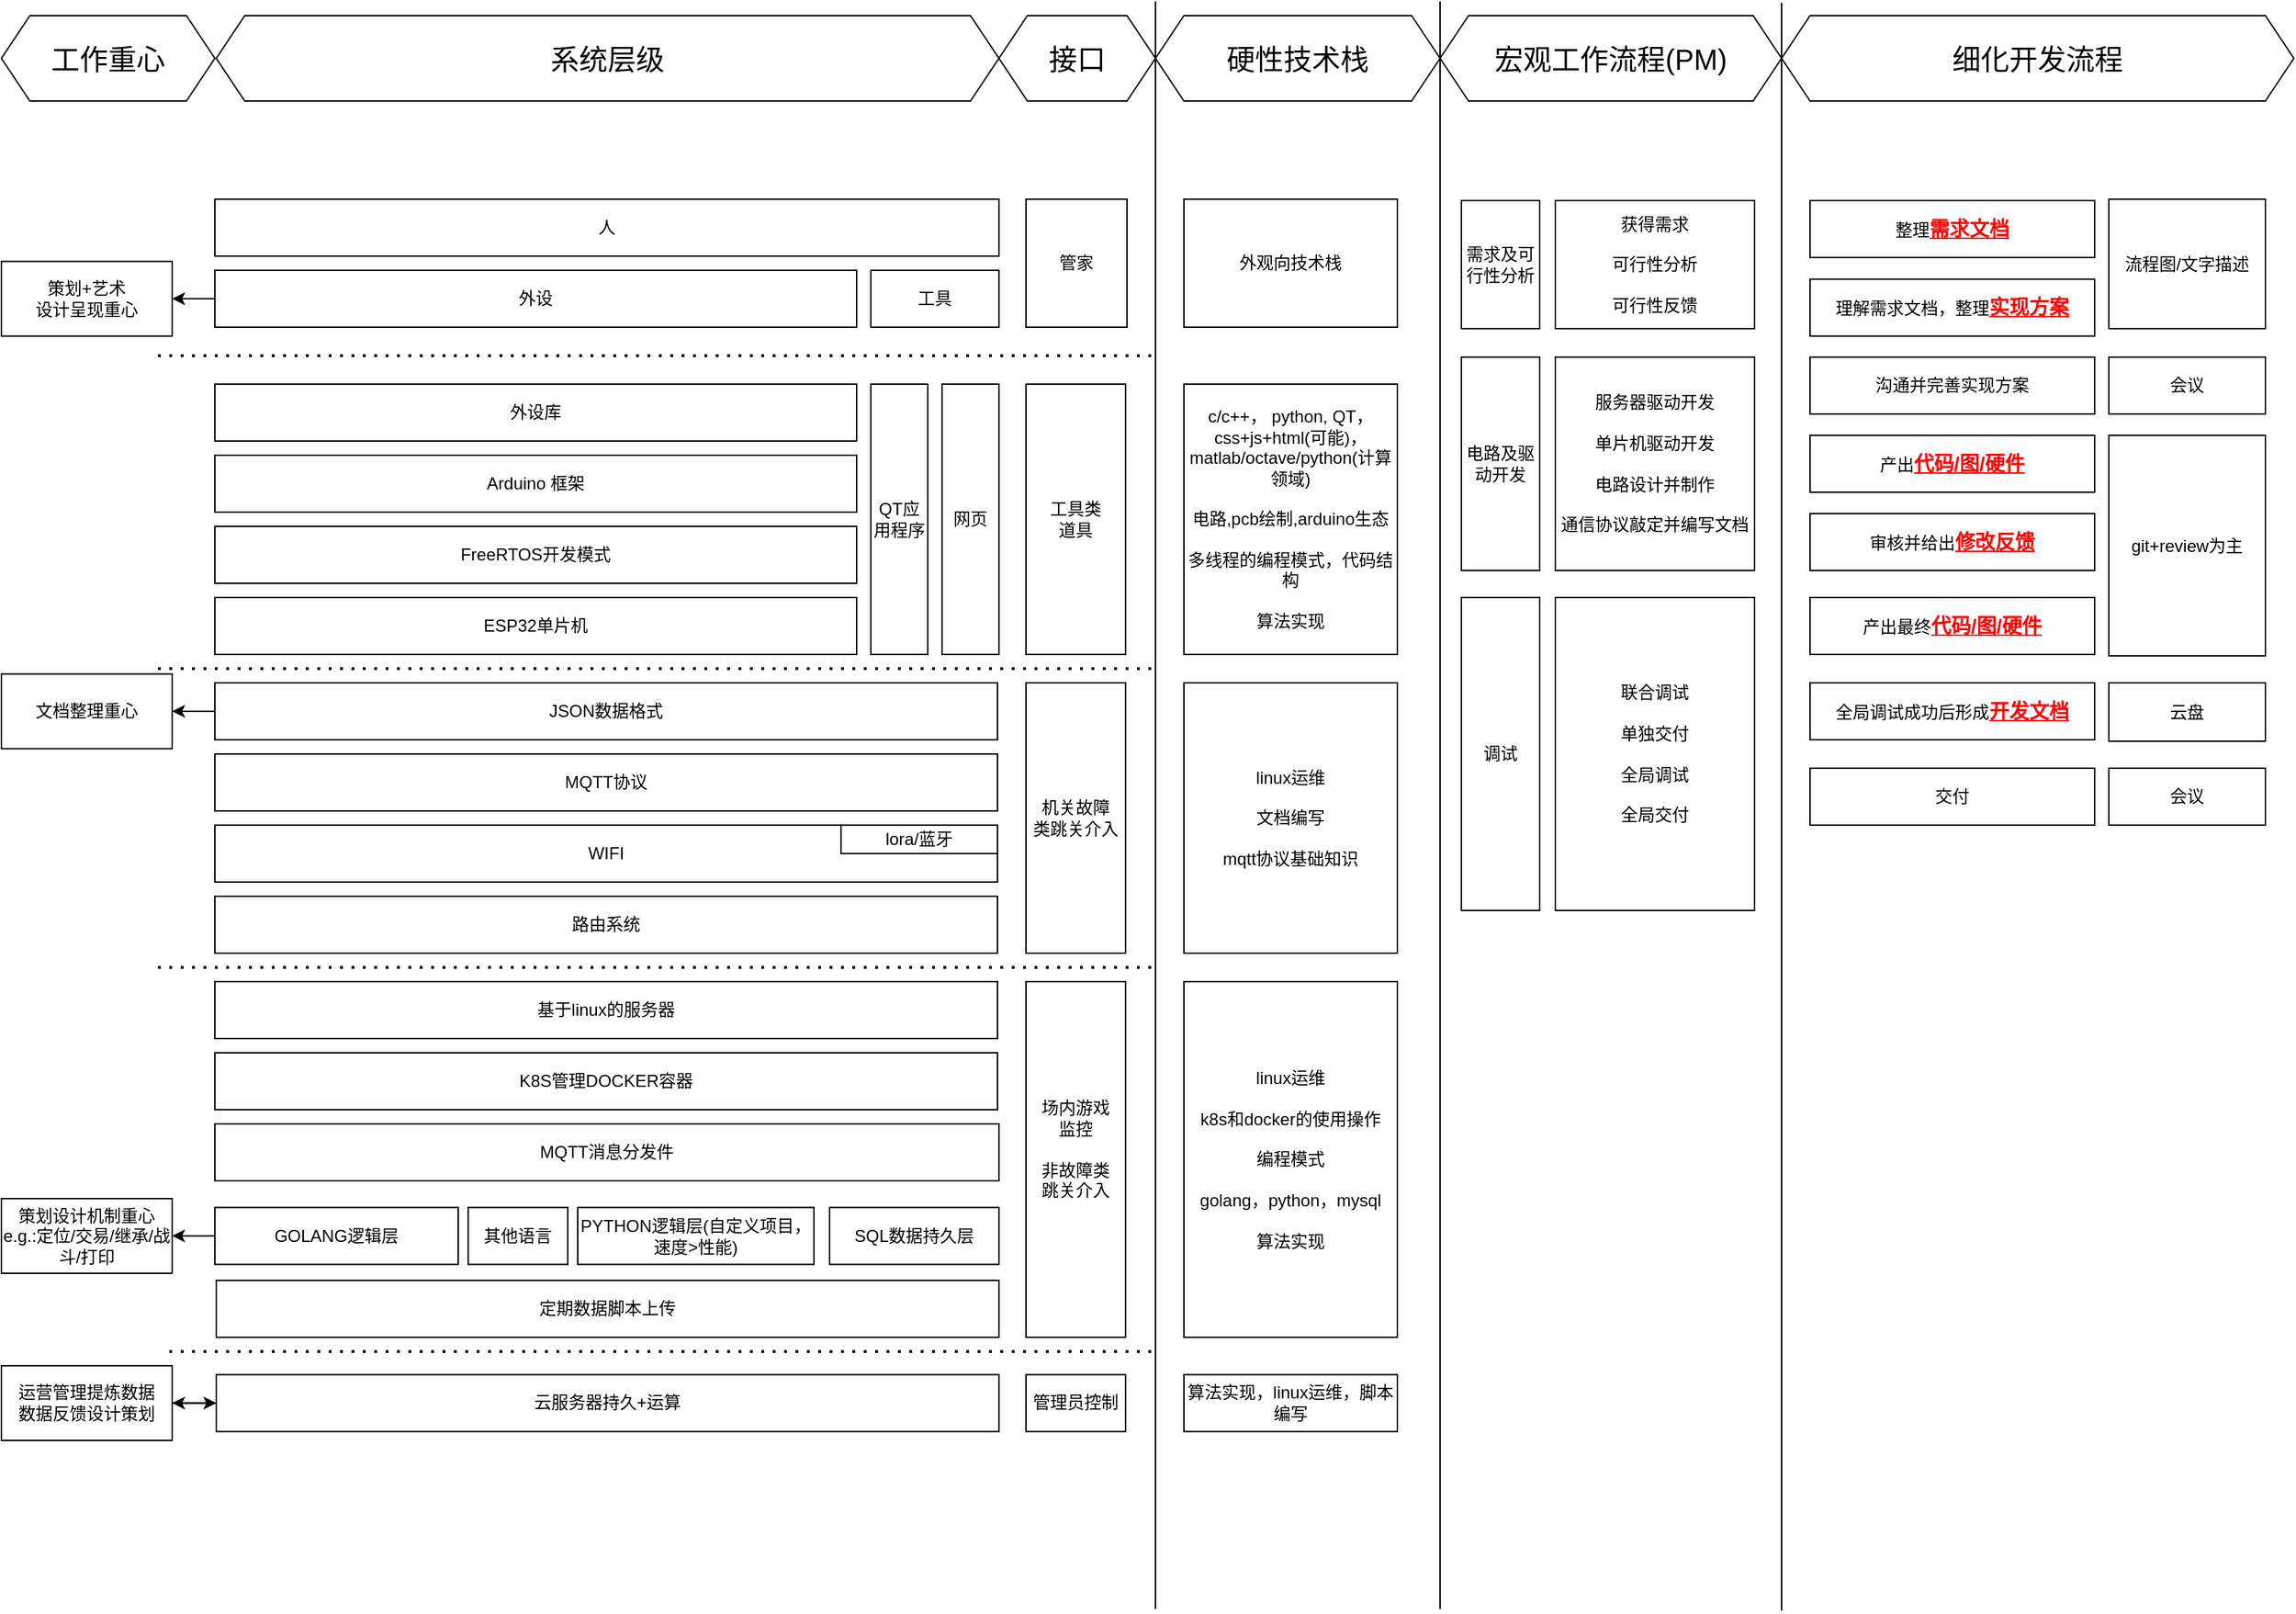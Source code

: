 <mxfile version="15.8.8" type="github"><diagram id="IV_X_TkmRIQZeNt81BuN" name="Page-1"><mxGraphModel dx="1312" dy="715" grid="1" gridSize="10" guides="1" tooltips="1" connect="1" arrows="1" fold="1" page="1" pageScale="1" pageWidth="827" pageHeight="1169" math="0" shadow="0"><root><mxCell id="0"/><mxCell id="1" parent="0"/><mxCell id="2juBTx7HcWIcTXjx7-tH-1" value="Arduino 框架" style="rounded=0;whiteSpace=wrap;html=1;" parent="1" vertex="1"><mxGeometry x="159" y="339" width="451" height="40" as="geometry"/></mxCell><mxCell id="2juBTx7HcWIcTXjx7-tH-2" value="" style="endArrow=none;dashed=1;html=1;dashPattern=1 3;strokeWidth=2;rounded=0;" parent="1" edge="1"><mxGeometry width="50" height="50" relative="1" as="geometry"><mxPoint x="119" y="269" as="sourcePoint"/><mxPoint x="819" y="269" as="targetPoint"/></mxGeometry></mxCell><mxCell id="2juBTx7HcWIcTXjx7-tH-3" value="FreeRTOS开发模式" style="rounded=0;whiteSpace=wrap;html=1;" parent="1" vertex="1"><mxGeometry x="159" y="389" width="451" height="40" as="geometry"/></mxCell><mxCell id="2juBTx7HcWIcTXjx7-tH-4" value="ESP32单片机" style="rounded=0;whiteSpace=wrap;html=1;" parent="1" vertex="1"><mxGeometry x="159" y="439" width="451" height="40" as="geometry"/></mxCell><mxCell id="2juBTx7HcWIcTXjx7-tH-5" value="外设库" style="rounded=0;whiteSpace=wrap;html=1;" parent="1" vertex="1"><mxGeometry x="159" y="289" width="451" height="40" as="geometry"/></mxCell><mxCell id="2juBTx7HcWIcTXjx7-tH-6" value="" style="endArrow=none;dashed=1;html=1;dashPattern=1 3;strokeWidth=2;rounded=0;" parent="1" edge="1"><mxGeometry width="50" height="50" relative="1" as="geometry"><mxPoint x="119" y="489" as="sourcePoint"/><mxPoint x="819" y="489" as="targetPoint"/></mxGeometry></mxCell><mxCell id="2juBTx7HcWIcTXjx7-tH-7" value="WIFI" style="rounded=0;whiteSpace=wrap;html=1;" parent="1" vertex="1"><mxGeometry x="159" y="599" width="550" height="40" as="geometry"/></mxCell><mxCell id="2juBTx7HcWIcTXjx7-tH-8" value="lora/蓝牙" style="rounded=0;whiteSpace=wrap;html=1;" parent="1" vertex="1"><mxGeometry x="599" y="599" width="110" height="20" as="geometry"/></mxCell><mxCell id="2juBTx7HcWIcTXjx7-tH-9" value="路由系统" style="rounded=0;whiteSpace=wrap;html=1;" parent="1" vertex="1"><mxGeometry x="159" y="649" width="550" height="40" as="geometry"/></mxCell><mxCell id="2juBTx7HcWIcTXjx7-tH-10" value="基于linux的服务器" style="rounded=0;whiteSpace=wrap;html=1;" parent="1" vertex="1"><mxGeometry x="159" y="709" width="550" height="40" as="geometry"/></mxCell><mxCell id="2juBTx7HcWIcTXjx7-tH-11" value="MQTT消息分发件" style="rounded=0;whiteSpace=wrap;html=1;" parent="1" vertex="1"><mxGeometry x="159" y="809" width="551" height="40" as="geometry"/></mxCell><mxCell id="2juBTx7HcWIcTXjx7-tH-12" style="edgeStyle=orthogonalEdgeStyle;rounded=0;orthogonalLoop=1;jettySize=auto;html=1;entryX=1;entryY=0.5;entryDx=0;entryDy=0;" parent="1" source="2juBTx7HcWIcTXjx7-tH-13" target="2juBTx7HcWIcTXjx7-tH-30" edge="1"><mxGeometry relative="1" as="geometry"/></mxCell><mxCell id="2juBTx7HcWIcTXjx7-tH-13" value="GOLANG逻辑层" style="rounded=0;whiteSpace=wrap;html=1;" parent="1" vertex="1"><mxGeometry x="159" y="867.75" width="171" height="40" as="geometry"/></mxCell><mxCell id="2juBTx7HcWIcTXjx7-tH-14" value="SQL数据持久层" style="rounded=0;whiteSpace=wrap;html=1;" parent="1" vertex="1"><mxGeometry x="591" y="867.75" width="119" height="40" as="geometry"/></mxCell><mxCell id="2juBTx7HcWIcTXjx7-tH-15" value="" style="endArrow=none;dashed=1;html=1;dashPattern=1 3;strokeWidth=2;rounded=0;" parent="1" edge="1"><mxGeometry width="50" height="50" relative="1" as="geometry"><mxPoint x="119" y="699" as="sourcePoint"/><mxPoint x="819" y="699" as="targetPoint"/></mxGeometry></mxCell><mxCell id="2juBTx7HcWIcTXjx7-tH-16" value="" style="endArrow=none;dashed=1;html=1;dashPattern=1 3;strokeWidth=2;rounded=0;" parent="1" edge="1"><mxGeometry width="50" height="50" relative="1" as="geometry"><mxPoint x="127" y="969" as="sourcePoint"/><mxPoint x="820" y="969" as="targetPoint"/></mxGeometry></mxCell><mxCell id="2juBTx7HcWIcTXjx7-tH-17" value="定期数据脚本上传" style="rounded=0;whiteSpace=wrap;html=1;" parent="1" vertex="1"><mxGeometry x="160" y="919" width="550" height="40" as="geometry"/></mxCell><mxCell id="az-a027PcIVtvOwBR7CN-8" style="edgeStyle=orthogonalEdgeStyle;rounded=0;orthogonalLoop=1;jettySize=auto;html=1;entryX=1;entryY=0.5;entryDx=0;entryDy=0;" edge="1" parent="1" source="2juBTx7HcWIcTXjx7-tH-19" target="2juBTx7HcWIcTXjx7-tH-33"><mxGeometry relative="1" as="geometry"/></mxCell><mxCell id="2juBTx7HcWIcTXjx7-tH-19" value="云服务器持久+运算" style="rounded=0;whiteSpace=wrap;html=1;" parent="1" vertex="1"><mxGeometry x="160" y="985.25" width="550" height="40" as="geometry"/></mxCell><mxCell id="2juBTx7HcWIcTXjx7-tH-20" value="管理员控制" style="rounded=0;whiteSpace=wrap;html=1;" parent="1" vertex="1"><mxGeometry x="729" y="985.25" width="70" height="40" as="geometry"/></mxCell><mxCell id="2juBTx7HcWIcTXjx7-tH-21" value="场内游戏&lt;br&gt;监控&lt;br&gt;&lt;br&gt;非故障类&lt;br&gt;跳关介入&lt;br&gt;&lt;br&gt;" style="rounded=0;whiteSpace=wrap;html=1;" parent="1" vertex="1"><mxGeometry x="729" y="709" width="70" height="250" as="geometry"/></mxCell><mxCell id="az-a027PcIVtvOwBR7CN-7" style="edgeStyle=orthogonalEdgeStyle;rounded=0;orthogonalLoop=1;jettySize=auto;html=1;entryX=1;entryY=0.5;entryDx=0;entryDy=0;" edge="1" parent="1" source="2juBTx7HcWIcTXjx7-tH-22" target="az-a027PcIVtvOwBR7CN-5"><mxGeometry relative="1" as="geometry"/></mxCell><mxCell id="2juBTx7HcWIcTXjx7-tH-22" value="JSON数据格式" style="rounded=0;whiteSpace=wrap;html=1;" parent="1" vertex="1"><mxGeometry x="159" y="499" width="550" height="40" as="geometry"/></mxCell><mxCell id="2juBTx7HcWIcTXjx7-tH-23" value="MQTT协议" style="rounded=0;whiteSpace=wrap;html=1;" parent="1" vertex="1"><mxGeometry x="159" y="549" width="550" height="40" as="geometry"/></mxCell><mxCell id="2juBTx7HcWIcTXjx7-tH-24" value="工具类&lt;br&gt;道具" style="rounded=0;whiteSpace=wrap;html=1;" parent="1" vertex="1"><mxGeometry x="729" y="289" width="70" height="190" as="geometry"/></mxCell><mxCell id="2juBTx7HcWIcTXjx7-tH-25" value="机关故障&lt;br&gt;类跳关介入" style="rounded=0;whiteSpace=wrap;html=1;" parent="1" vertex="1"><mxGeometry x="729" y="499" width="70" height="190" as="geometry"/></mxCell><mxCell id="2juBTx7HcWIcTXjx7-tH-26" style="edgeStyle=orthogonalEdgeStyle;rounded=0;orthogonalLoop=1;jettySize=auto;html=1;entryX=1;entryY=0.5;entryDx=0;entryDy=0;" parent="1" source="2juBTx7HcWIcTXjx7-tH-27" target="2juBTx7HcWIcTXjx7-tH-31" edge="1"><mxGeometry relative="1" as="geometry"/></mxCell><mxCell id="2juBTx7HcWIcTXjx7-tH-27" value="外设" style="rounded=0;whiteSpace=wrap;html=1;" parent="1" vertex="1"><mxGeometry x="159" y="209" width="451" height="40" as="geometry"/></mxCell><mxCell id="2juBTx7HcWIcTXjx7-tH-28" value="人" style="rounded=0;whiteSpace=wrap;html=1;" parent="1" vertex="1"><mxGeometry x="159" y="159" width="551" height="40" as="geometry"/></mxCell><mxCell id="2juBTx7HcWIcTXjx7-tH-29" value="工具" style="rounded=0;whiteSpace=wrap;html=1;" parent="1" vertex="1"><mxGeometry x="620" y="209" width="90" height="40" as="geometry"/></mxCell><mxCell id="2juBTx7HcWIcTXjx7-tH-30" value="策划设计机制重心&lt;br&gt;e.g.:定位/交易/继承/战斗/打印" style="rounded=0;whiteSpace=wrap;html=1;" parent="1" vertex="1"><mxGeometry x="9" y="861.5" width="120" height="52.5" as="geometry"/></mxCell><mxCell id="2juBTx7HcWIcTXjx7-tH-31" value="策划+艺术&lt;br&gt;设计呈现重心" style="rounded=0;whiteSpace=wrap;html=1;" parent="1" vertex="1"><mxGeometry x="9" y="202.75" width="120" height="52.5" as="geometry"/></mxCell><mxCell id="az-a027PcIVtvOwBR7CN-9" style="edgeStyle=orthogonalEdgeStyle;rounded=0;orthogonalLoop=1;jettySize=auto;html=1;entryX=0;entryY=0.5;entryDx=0;entryDy=0;" edge="1" parent="1" source="2juBTx7HcWIcTXjx7-tH-33" target="2juBTx7HcWIcTXjx7-tH-19"><mxGeometry relative="1" as="geometry"/></mxCell><mxCell id="2juBTx7HcWIcTXjx7-tH-33" value="运营管理提炼数据&lt;br&gt;数据反馈设计策划" style="rounded=0;whiteSpace=wrap;html=1;" parent="1" vertex="1"><mxGeometry x="9" y="979" width="120" height="52.5" as="geometry"/></mxCell><mxCell id="az-a027PcIVtvOwBR7CN-1" value="K8S管理DOCKER容器" style="rounded=0;whiteSpace=wrap;html=1;" vertex="1" parent="1"><mxGeometry x="159" y="759" width="550" height="40" as="geometry"/></mxCell><mxCell id="az-a027PcIVtvOwBR7CN-2" value="PYTHON逻辑层(自定义项目，速度&amp;gt;性能)" style="rounded=0;whiteSpace=wrap;html=1;" vertex="1" parent="1"><mxGeometry x="414" y="867.75" width="166" height="40" as="geometry"/></mxCell><mxCell id="az-a027PcIVtvOwBR7CN-3" value="QT应用程序" style="rounded=0;whiteSpace=wrap;html=1;" vertex="1" parent="1"><mxGeometry x="620" y="289" width="40" height="190" as="geometry"/></mxCell><mxCell id="az-a027PcIVtvOwBR7CN-4" value="网页" style="rounded=0;whiteSpace=wrap;html=1;" vertex="1" parent="1"><mxGeometry x="670" y="289" width="40" height="190" as="geometry"/></mxCell><mxCell id="az-a027PcIVtvOwBR7CN-5" value="文档整理重心" style="rounded=0;whiteSpace=wrap;html=1;" vertex="1" parent="1"><mxGeometry x="9" y="492.75" width="120" height="52.5" as="geometry"/></mxCell><mxCell id="az-a027PcIVtvOwBR7CN-10" value="外观向技术栈" style="rounded=0;whiteSpace=wrap;html=1;" vertex="1" parent="1"><mxGeometry x="840" y="159" width="150" height="90" as="geometry"/></mxCell><mxCell id="az-a027PcIVtvOwBR7CN-11" value="c/c++， python, QT， css+js+html(可能)，matlab/octave/python(计算领域)&lt;br&gt;&lt;br&gt;电路,pcb绘制,arduino生态&lt;br&gt;&lt;br&gt;多线程的编程模式，代码结构&lt;br&gt;&lt;br&gt;算法实现" style="rounded=0;whiteSpace=wrap;html=1;" vertex="1" parent="1"><mxGeometry x="840" y="289" width="150" height="190" as="geometry"/></mxCell><mxCell id="az-a027PcIVtvOwBR7CN-12" value="linux运维&lt;br&gt;&lt;br&gt;文档编写&lt;br&gt;&lt;br&gt;mqtt协议基础知识" style="rounded=0;whiteSpace=wrap;html=1;" vertex="1" parent="1"><mxGeometry x="840" y="499" width="150" height="190" as="geometry"/></mxCell><mxCell id="az-a027PcIVtvOwBR7CN-13" value="linux运维&lt;br&gt;&lt;br&gt;k8s和docker的使用操作&lt;br&gt;&lt;br&gt;编程模式&lt;br&gt;&lt;br&gt;golang，python，mysql&lt;br&gt;&lt;br&gt;算法实现" style="rounded=0;whiteSpace=wrap;html=1;" vertex="1" parent="1"><mxGeometry x="840" y="709" width="150" height="250" as="geometry"/></mxCell><mxCell id="az-a027PcIVtvOwBR7CN-14" value="算法实现，linux运维，脚本编写" style="rounded=0;whiteSpace=wrap;html=1;" vertex="1" parent="1"><mxGeometry x="840" y="985.25" width="150" height="40" as="geometry"/></mxCell><mxCell id="az-a027PcIVtvOwBR7CN-15" value="" style="endArrow=none;html=1;rounded=0;" edge="1" parent="1"><mxGeometry width="50" height="50" relative="1" as="geometry"><mxPoint x="1020" y="1150" as="sourcePoint"/><mxPoint x="1020" y="20" as="targetPoint"/></mxGeometry></mxCell><mxCell id="az-a027PcIVtvOwBR7CN-16" value="" style="endArrow=none;html=1;rounded=0;" edge="1" parent="1"><mxGeometry width="50" height="50" relative="1" as="geometry"><mxPoint x="820" y="1150" as="sourcePoint"/><mxPoint x="820" y="20" as="targetPoint"/></mxGeometry></mxCell><mxCell id="az-a027PcIVtvOwBR7CN-18" value="其他语言" style="rounded=0;whiteSpace=wrap;html=1;" vertex="1" parent="1"><mxGeometry x="337" y="867.75" width="70" height="40" as="geometry"/></mxCell><mxCell id="az-a027PcIVtvOwBR7CN-19" value="管家" style="rounded=0;whiteSpace=wrap;html=1;" vertex="1" parent="1"><mxGeometry x="729" y="159" width="71" height="90" as="geometry"/></mxCell><mxCell id="az-a027PcIVtvOwBR7CN-20" value="需求及可行性分析" style="rounded=0;whiteSpace=wrap;html=1;" vertex="1" parent="1"><mxGeometry x="1035" y="160" width="55" height="90" as="geometry"/></mxCell><mxCell id="az-a027PcIVtvOwBR7CN-22" value="&lt;font style=&quot;font-size: 20px&quot;&gt;系统层级&lt;/font&gt;" style="shape=hexagon;perimeter=hexagonPerimeter2;whiteSpace=wrap;html=1;fixedSize=1;" vertex="1" parent="1"><mxGeometry x="160" y="30" width="550" height="60" as="geometry"/></mxCell><mxCell id="az-a027PcIVtvOwBR7CN-23" value="&lt;font style=&quot;font-size: 20px&quot;&gt;工作重心&lt;/font&gt;" style="shape=hexagon;perimeter=hexagonPerimeter2;whiteSpace=wrap;html=1;fixedSize=1;" vertex="1" parent="1"><mxGeometry x="9" y="30" width="150" height="60" as="geometry"/></mxCell><mxCell id="az-a027PcIVtvOwBR7CN-24" value="&lt;font style=&quot;font-size: 20px&quot;&gt;接口&lt;/font&gt;" style="shape=hexagon;perimeter=hexagonPerimeter2;whiteSpace=wrap;html=1;fixedSize=1;" vertex="1" parent="1"><mxGeometry x="710" y="30" width="110" height="60" as="geometry"/></mxCell><mxCell id="az-a027PcIVtvOwBR7CN-25" value="&lt;font style=&quot;font-size: 20px&quot;&gt;硬性技术栈&lt;/font&gt;" style="shape=hexagon;perimeter=hexagonPerimeter2;whiteSpace=wrap;html=1;fixedSize=1;" vertex="1" parent="1"><mxGeometry x="820" y="30" width="200" height="60" as="geometry"/></mxCell><mxCell id="az-a027PcIVtvOwBR7CN-26" value="&lt;font style=&quot;font-size: 20px&quot;&gt;宏观工作流程(PM)&lt;/font&gt;" style="shape=hexagon;perimeter=hexagonPerimeter2;whiteSpace=wrap;html=1;fixedSize=1;" vertex="1" parent="1"><mxGeometry x="1020" y="30" width="240" height="60" as="geometry"/></mxCell><mxCell id="az-a027PcIVtvOwBR7CN-30" value="&lt;font style=&quot;font-size: 12px&quot;&gt;获得需求&lt;br&gt;&lt;br&gt;可行性分析&lt;br&gt;&lt;br&gt;可行性反馈&lt;/font&gt;" style="rounded=0;whiteSpace=wrap;html=1;" vertex="1" parent="1"><mxGeometry x="1101" y="160" width="140" height="90" as="geometry"/></mxCell><mxCell id="az-a027PcIVtvOwBR7CN-31" value="服务器驱动开发&lt;br&gt;&lt;br&gt;单片机驱动开发&lt;br&gt;&lt;br&gt;电路设计并制作&lt;br&gt;&lt;br&gt;通信协议敲定并编写文档" style="rounded=0;whiteSpace=wrap;html=1;" vertex="1" parent="1"><mxGeometry x="1101" y="270" width="140" height="150" as="geometry"/></mxCell><mxCell id="az-a027PcIVtvOwBR7CN-32" value="电路及驱动开发" style="rounded=0;whiteSpace=wrap;html=1;" vertex="1" parent="1"><mxGeometry x="1035" y="270" width="55" height="150" as="geometry"/></mxCell><mxCell id="az-a027PcIVtvOwBR7CN-33" value="调试" style="rounded=0;whiteSpace=wrap;html=1;" vertex="1" parent="1"><mxGeometry x="1035" y="439" width="55" height="220" as="geometry"/></mxCell><mxCell id="az-a027PcIVtvOwBR7CN-34" value="联合调试&lt;br&gt;&lt;br&gt;单独交付&lt;br&gt;&lt;br&gt;全局调试&lt;br&gt;&lt;br&gt;全局交付" style="rounded=0;whiteSpace=wrap;html=1;" vertex="1" parent="1"><mxGeometry x="1101" y="439" width="140" height="220" as="geometry"/></mxCell><mxCell id="az-a027PcIVtvOwBR7CN-35" value="&lt;font style=&quot;font-size: 20px&quot;&gt;细化开发流程&lt;/font&gt;" style="shape=hexagon;perimeter=hexagonPerimeter2;whiteSpace=wrap;html=1;fixedSize=1;" vertex="1" parent="1"><mxGeometry x="1260" y="30" width="360" height="60" as="geometry"/></mxCell><mxCell id="az-a027PcIVtvOwBR7CN-36" value="" style="endArrow=none;html=1;rounded=0;" edge="1" parent="1"><mxGeometry width="50" height="50" relative="1" as="geometry"><mxPoint x="1260" y="1151.0" as="sourcePoint"/><mxPoint x="1260" y="21" as="targetPoint"/></mxGeometry></mxCell><mxCell id="az-a027PcIVtvOwBR7CN-37" value="整理&lt;font color=&quot;#ff0000&quot; size=&quot;1&quot;&gt;&lt;b&gt;&lt;u style=&quot;font-size: 14px&quot;&gt;需求文档&lt;/u&gt;&lt;/b&gt;&lt;/font&gt;" style="rounded=0;whiteSpace=wrap;html=1;fontSize=12;" vertex="1" parent="1"><mxGeometry x="1280" y="160" width="200" height="40" as="geometry"/></mxCell><mxCell id="az-a027PcIVtvOwBR7CN-38" value="理解需求文档，整理&lt;font color=&quot;#ff0000&quot; style=&quot;font-size: 14px&quot;&gt;&lt;b&gt;&lt;u&gt;实现方案&lt;/u&gt;&lt;/b&gt;&lt;/font&gt;" style="rounded=0;whiteSpace=wrap;html=1;fontSize=12;" vertex="1" parent="1"><mxGeometry x="1280" y="215.25" width="200" height="40" as="geometry"/></mxCell><mxCell id="az-a027PcIVtvOwBR7CN-39" value="沟通并完善实现方案" style="rounded=0;whiteSpace=wrap;html=1;fontSize=12;" vertex="1" parent="1"><mxGeometry x="1280" y="270" width="200" height="40" as="geometry"/></mxCell><mxCell id="az-a027PcIVtvOwBR7CN-40" value="产出&lt;font color=&quot;#ff0000&quot; size=&quot;1&quot;&gt;&lt;b&gt;&lt;u style=&quot;font-size: 14px&quot;&gt;代码/图/硬件&lt;/u&gt;&lt;/b&gt;&lt;/font&gt;" style="rounded=0;whiteSpace=wrap;html=1;fontSize=12;" vertex="1" parent="1"><mxGeometry x="1280" y="325" width="200" height="40" as="geometry"/></mxCell><mxCell id="az-a027PcIVtvOwBR7CN-41" value="审核并给出&lt;font color=&quot;#ff0000&quot; size=&quot;1&quot;&gt;&lt;b&gt;&lt;u style=&quot;font-size: 14px&quot;&gt;修改反馈&lt;/u&gt;&lt;/b&gt;&lt;/font&gt;" style="rounded=0;whiteSpace=wrap;html=1;fontSize=12;" vertex="1" parent="1"><mxGeometry x="1280" y="380" width="200" height="40" as="geometry"/></mxCell><mxCell id="az-a027PcIVtvOwBR7CN-42" value="产出最终&lt;font color=&quot;#ff0000&quot; style=&quot;font-size: 14px&quot;&gt;&lt;b&gt;&lt;u&gt;代码/图/硬件&lt;/u&gt;&lt;/b&gt;&lt;/font&gt;" style="rounded=0;whiteSpace=wrap;html=1;fontSize=12;" vertex="1" parent="1"><mxGeometry x="1280" y="439" width="200" height="40" as="geometry"/></mxCell><mxCell id="az-a027PcIVtvOwBR7CN-43" value="全局调试成功后形成&lt;font color=&quot;#ff0000&quot; size=&quot;1&quot;&gt;&lt;b&gt;&lt;u style=&quot;font-size: 14px&quot;&gt;开发文档&lt;/u&gt;&lt;/b&gt;&lt;/font&gt;" style="rounded=0;whiteSpace=wrap;html=1;fontSize=12;" vertex="1" parent="1"><mxGeometry x="1280" y="499" width="200" height="40" as="geometry"/></mxCell><mxCell id="az-a027PcIVtvOwBR7CN-44" value="交付" style="rounded=0;whiteSpace=wrap;html=1;fontSize=12;" vertex="1" parent="1"><mxGeometry x="1280" y="559" width="200" height="40" as="geometry"/></mxCell><mxCell id="az-a027PcIVtvOwBR7CN-46" value="流程图/文字描述" style="rounded=0;whiteSpace=wrap;html=1;fontSize=12;" vertex="1" parent="1"><mxGeometry x="1490" y="159" width="110" height="91" as="geometry"/></mxCell><mxCell id="az-a027PcIVtvOwBR7CN-47" value="会议" style="rounded=0;whiteSpace=wrap;html=1;fontSize=12;" vertex="1" parent="1"><mxGeometry x="1490" y="270" width="110" height="40" as="geometry"/></mxCell><mxCell id="az-a027PcIVtvOwBR7CN-48" value="git+review为主" style="rounded=0;whiteSpace=wrap;html=1;fontSize=12;" vertex="1" parent="1"><mxGeometry x="1490" y="325" width="110" height="155" as="geometry"/></mxCell><mxCell id="az-a027PcIVtvOwBR7CN-49" value="云盘" style="rounded=0;whiteSpace=wrap;html=1;fontSize=12;" vertex="1" parent="1"><mxGeometry x="1490" y="499" width="110" height="41" as="geometry"/></mxCell><mxCell id="az-a027PcIVtvOwBR7CN-50" value="会议" style="rounded=0;whiteSpace=wrap;html=1;fontSize=12;" vertex="1" parent="1"><mxGeometry x="1490" y="559" width="110" height="40" as="geometry"/></mxCell></root></mxGraphModel></diagram></mxfile>